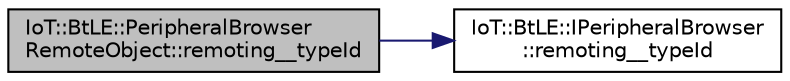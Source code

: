digraph "IoT::BtLE::PeripheralBrowserRemoteObject::remoting__typeId"
{
 // LATEX_PDF_SIZE
  edge [fontname="Helvetica",fontsize="10",labelfontname="Helvetica",labelfontsize="10"];
  node [fontname="Helvetica",fontsize="10",shape=record];
  rankdir="LR";
  Node1 [label="IoT::BtLE::PeripheralBrowser\lRemoteObject::remoting__typeId",height=0.2,width=0.4,color="black", fillcolor="grey75", style="filled", fontcolor="black",tooltip="Returns the object's URI."];
  Node1 -> Node2 [color="midnightblue",fontsize="10",style="solid"];
  Node2 [label="IoT::BtLE::IPeripheralBrowser\l::remoting__typeId",height=0.2,width=0.4,color="black", fillcolor="white", style="filled",URL="$classIoT_1_1BtLE_1_1IPeripheralBrowser.html#a5e3d2f652e7f87d7bb628906f8131c03",tooltip=" "];
}
